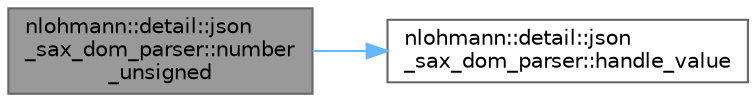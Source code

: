 digraph "nlohmann::detail::json_sax_dom_parser::number_unsigned"
{
 // LATEX_PDF_SIZE
  bgcolor="transparent";
  edge [fontname=Helvetica,fontsize=10,labelfontname=Helvetica,labelfontsize=10];
  node [fontname=Helvetica,fontsize=10,shape=box,height=0.2,width=0.4];
  rankdir="LR";
  Node1 [label="nlohmann::detail::json\l_sax_dom_parser::number\l_unsigned",height=0.2,width=0.4,color="gray40", fillcolor="grey60", style="filled", fontcolor="black",tooltip=" "];
  Node1 -> Node2 [color="steelblue1",style="solid"];
  Node2 [label="nlohmann::detail::json\l_sax_dom_parser::handle_value",height=0.2,width=0.4,color="grey40", fillcolor="white", style="filled",URL="$a01967.html#a7e85f4268a41583d533893c15873abdb",tooltip=" "];
}
